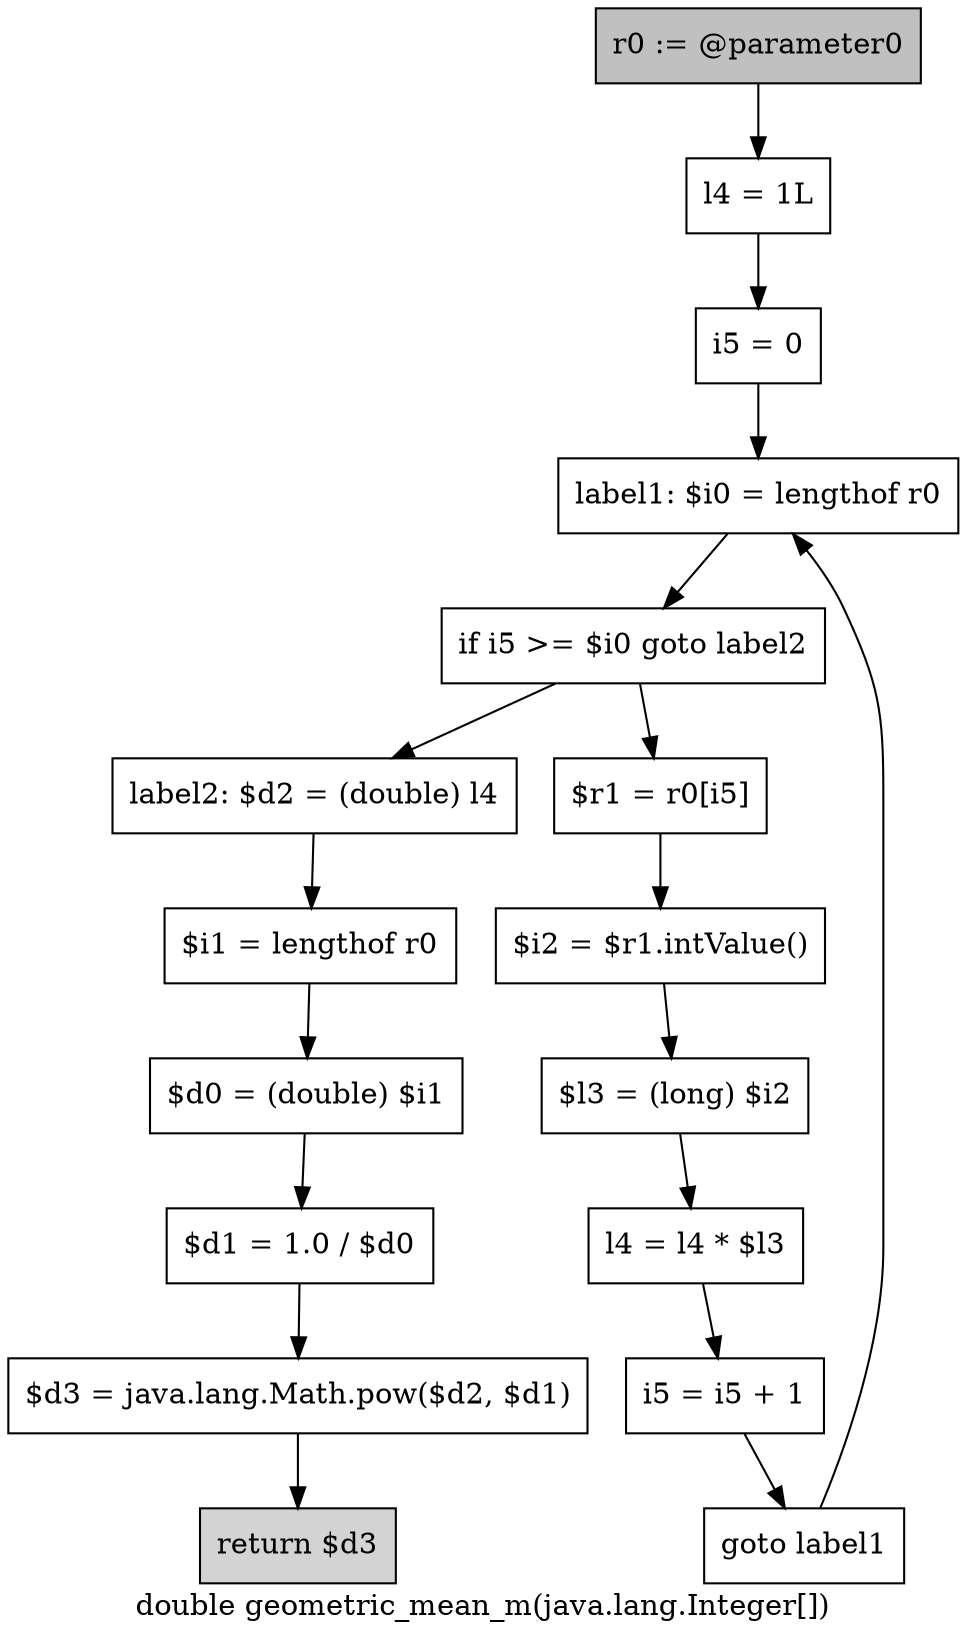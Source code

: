 digraph "double geometric_mean_m(java.lang.Integer[])" {
    label="double geometric_mean_m(java.lang.Integer[])";
    node [shape=box];
    "0" [style=filled,fillcolor=gray,label="r0 := @parameter0",];
    "1" [label="l4 = 1L",];
    "0"->"1";
    "2" [label="i5 = 0",];
    "1"->"2";
    "3" [label="label1: $i0 = lengthof r0",];
    "2"->"3";
    "4" [label="if i5 >= $i0 goto label2",];
    "3"->"4";
    "5" [label="$r1 = r0[i5]",];
    "4"->"5";
    "11" [label="label2: $d2 = (double) l4",];
    "4"->"11";
    "6" [label="$i2 = $r1.intValue()",];
    "5"->"6";
    "7" [label="$l3 = (long) $i2",];
    "6"->"7";
    "8" [label="l4 = l4 * $l3",];
    "7"->"8";
    "9" [label="i5 = i5 + 1",];
    "8"->"9";
    "10" [label="goto label1",];
    "9"->"10";
    "10"->"3";
    "12" [label="$i1 = lengthof r0",];
    "11"->"12";
    "13" [label="$d0 = (double) $i1",];
    "12"->"13";
    "14" [label="$d1 = 1.0 / $d0",];
    "13"->"14";
    "15" [label="$d3 = java.lang.Math.pow($d2, $d1)",];
    "14"->"15";
    "16" [style=filled,fillcolor=lightgray,label="return $d3",];
    "15"->"16";
}
